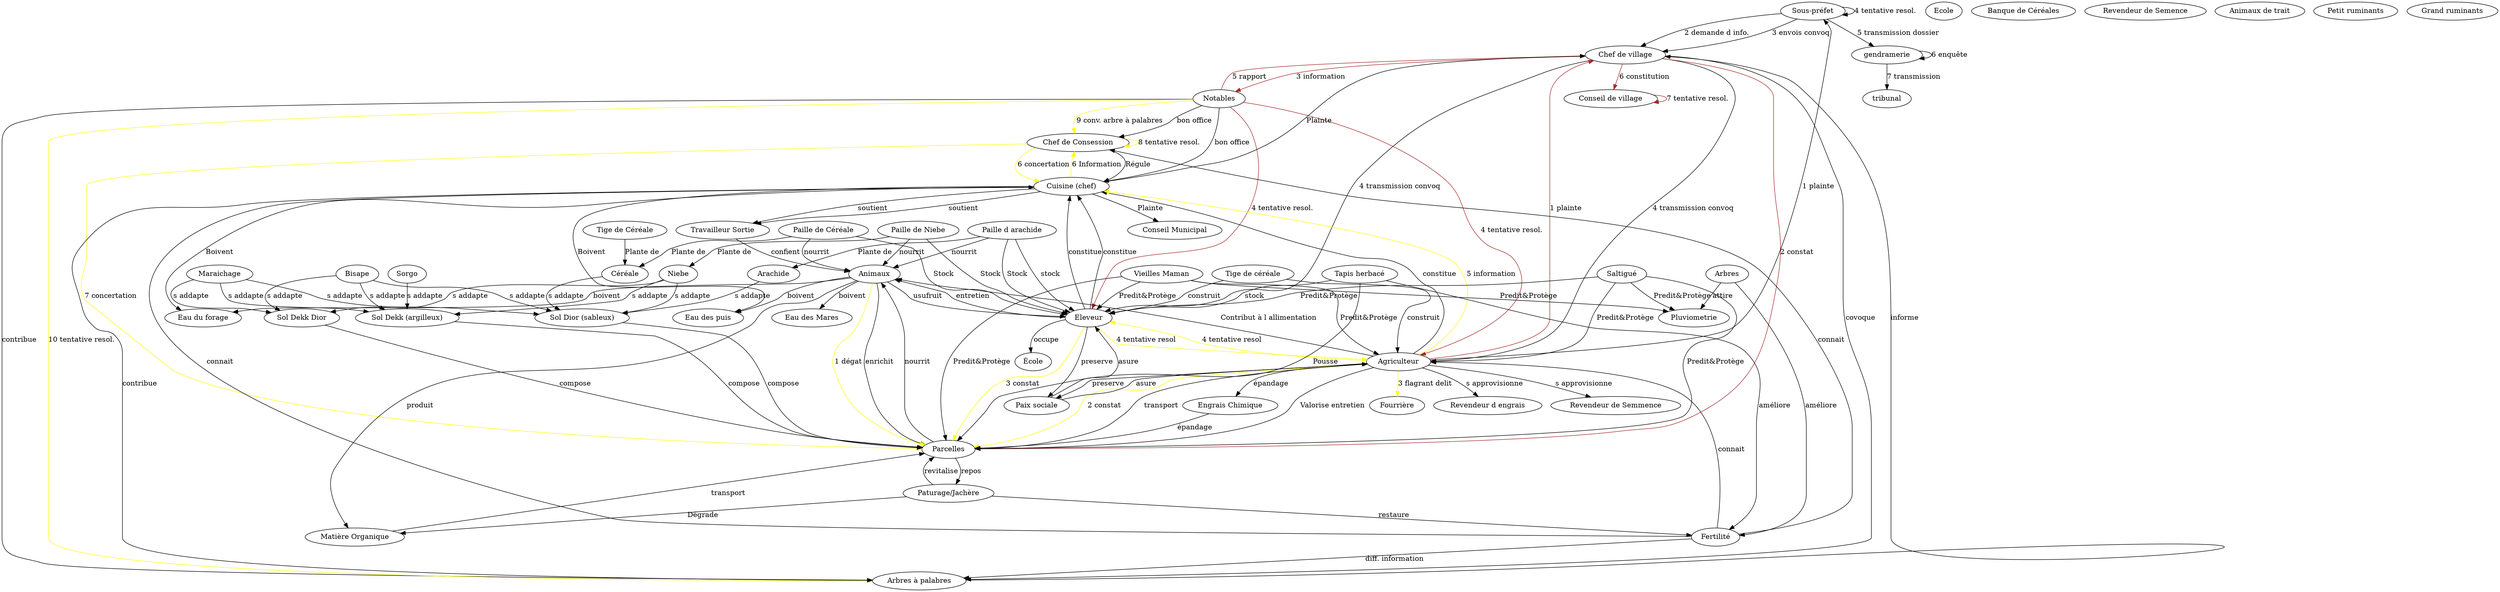 digraph g {

  /* Acteurs */
  "Sous-préfet" 
  "Conseil Municipal" 
  "Chef de village" 
  "Notables" 
  "Chef de Consession" 
  "Cuisine (chef)" 
  "Travailleur Sortie" 
  "Agriculteur" 
  "Eleveur" 
  "Ecole" 
  "Banque de Céréales" 
  "Revendeur de Semence" 
  "Revendeur d engrais" 
  "Vieilles Maman" 
  "Saltigué" 
  "Animaux de trait" 
  "Petit ruminants" 
  "Grand ruminants" 
  "Arbres à palabres" 
  "Paix sociale" 
  "Eau du forage" 
  "Eau des Mares" 
  "Eau des puis" 
  "Pluviometrie" 
  "Engrais Chimique" 
  "Arachide" 
  "Paille d arachide" 
  "Céréale" 
  "Paille de Céréale" 
  "Tige de céréale" 
  "Bisape" 
  "Maraichage" 
  "Niebe" 
  "Paille de Niebe"
  "Sorgo" 
  "Sol Dior (sableux)" 
  "Sol Dekk (argilleux)" 
  "Sol Dekk Dior" 
  "Parcelles" 
  "Tapis herbacé" 
  "Arbres" 
  "Paturage/Jachère" 
  "Matière Organique" 
  "Fertilité" 
  
  "Cuisine (chef)" -> {"Eau du forage" "Eau des puis"} [label="Boivent"]
  "Travailleur Sortie" -> "Animaux" [label="confient"]
  "Cuisine (chef)" -> "Travailleur Sortie" [label="soutient"]
  "Cuisine (chef)" -> "Travailleur Sortie" [label="soutient"]
  "Cuisine (chef)" -> "Arbres à palabres" [label="contribue"]
  "Chef de village" -> "Arbres à palabres" [label="covoque"]
  "Notables" -> "Arbres à palabres" [label="contribue"]
  "Arbres à palabres" -> "Chef de village"[label="informe"]
  "Notables" -> {"Chef de Consession" "Cuisine (chef)"} [label="bon office"]
  "Chef de Consession" -> "Cuisine (chef)" [label="Régule"]
  "Cuisine (chef)" ->  {"Chef de village" "Conseil Municipal"} [label="Plainte"]
  "Saltigué" -> {"Eleveur" "Agriculteur" "Pluviometrie" "Parcelles"} [label="Predit&Protège"]
  "Vieilles Maman" -> {"Eleveur" "Agriculteur" "Pluviometrie" "Parcelles"} [label="Predit&Protège"]
  "Eleveur" -> "Cuisine (chef)" [label="constitue"]
  "Eleveur" -> "Paix sociale" [label="preserve"]
  "Eleveur" -> "Animaux" [label="entretien"]
  "Paix sociale" -> "Eleveur" [label="asure"]
  "Animaux" -> "Eleveur" [label="usufruit"]
  "Eleveur" -> "École" [label="occupe"]
  "Agriculteur" -> "Cuisine (chef)" [label="constitue"]
  "Agriculteur" -> {"Revendeur d engrais" "Revendeur de Semmence"} [label="s approvisionne"]
  "Agriculteur" -> "Engrais Chimique" [label="épandage"]
  "Agriculteur" -> "Paix sociale" [label="preserve"]
  "Paix sociale" -> "Agriculteur" [label="asure"]
  "Engrais Chimique" -> "Parcelles"[label="épandage"]
  "Eleveur" -> "Cuisine (chef)" [label="constitue"]
  "Agriculteur" -> "Animaux" [label="Contribut à l allimentation"]
  "Agriculteur" -> "Parcelles" [label="Valorise entretien"]
  {"Sol Dior (sableux)" "Sol Dekk (argilleux)" "Sol Dekk Dior"} -> "Parcelles" [label="compose"]
  {"Arachide" "Céréale"} -> "Sol Dior (sableux)" [label="s addapte"]
  {"Bisape" "Maraichage" "Niebe"} -> {"Sol Dior (sableux)" "Sol Dekk (argilleux)" "Sol Dekk Dior"} [label="s addapte"]
  "Paille d arachide" -> "Arachide" [label="Plante de"]
  "Paille de Niebe" -> "Niebe" [label="Plante de"]
  "Paille de Céréale" -> "Céréale" [label="Plante de"]
  "Tige de Céréale" -> "Céréale" [label="Plante de"]
  "Sorgo" -> "Sol Dekk (argilleux)" [label="s addapte"]
  "Tige de céréale" -> {"Agriculteur" "Eleveur"} [label="construit"]
  "Paille d arachide" -> "Eleveur" [label="stock"]
  "Tapis herbacé" -> "Eleveur" [label="stock"]
  "Tapis herbacé" -> "Parcelles" [label="Pousse"]
  "Tapis herbacé" -> "Fertilité" [label="améliore"]
  "Arbres" -> "Pluviometrie" [label="attire"]
  "Arbres" -> "Fertilité" [label="améliore"]
  "Animaux" -> "Parcelles" [label="enrichit"]
  "Parcelles" -> "Animaux"[label="nourrit"]
  "Animaux" -> {"Eau des Mares" "Eau du forage" "Eau des puis"} [label=boivent]
  "Parcelles" -> "Paturage/Jachère"[label="repos"]
  "Paturage/Jachère" -> "Parcelles" [label="revitalise"]
  "Animaux" -> "Matière Organique" [label="produit"]
  "Paturage/Jachère" -> "Matière Organique" [label="Dégrade"]
  "Paturage/Jachère" -> "Fertilité" [label="restaure"]
  "Matière Organique" -> "Parcelles" [label="transport"]
  "Parcelles" -> "Agriculteur" [label="transport"]
  {"Paille d arachide" "Paille de Céréale" "Paille de Niebe"} -> "Animaux" [label="nourrit"]
  {"Paille d arachide" "Paille de Céréale" "Paille de Niebe"} -> "Eleveur"[label="Stock"]
  "Fertilité" -> {"Agriculteur" "Cuisine (chef)" "Chef de Consession"} [label="connait"]
  "Fertilité" -> "Arbres à palabres" [label="diff. information"]


  // Conflict agriculteur éleveur
  "Animaux" -> "Parcelles" [label="1 dégat"][color=Yellow]
  "Agriculteur" -> "Parcelles" [label="2 constat"][color=Yellow]
  "Agriculteur" -> "Fourrière" [label="3 flagrant delit"][color=Yellow]
  "Eleveur" -> "Parcelles" [label="3 constat"][color=Yellow]
  "Agriculteur" -> "Eleveur" [label="4 tentative resol"][color=Yellow]
  "Eleveur" -> "Agriculteur" [label="4 tentative resol"][color=Yellow]
  "Agriculteur" -> "Cuisine (chef)" [label="5 information"][color=Yellow]
  "Cuisine (chef)" -> "Chef de Consession" [label="6 Information"][color=Yellow]
  "Chef de Consession" -> "Cuisine (chef)" [label="6 concertation"][color=Yellow]
  "Chef de Consession" -> "Parcelles" [label="7 concertation"][color=Yellow]
  "Chef de Consession" -> "Chef de Consession" [label="8 tentative resol."][color=Yellow]
  "Notables" -> "Chef de Consession" [label="9 conv. arbre à palabres"][color=Yellow]
  "Notables" -> "Arbres à palabres" [label="10 tentative resol."][color=Yellow]
  // niveau village
  "Agriculteur" -> "Chef de village" [label="1 plainte"][color=brown]
  "Chef de village" -> "Parcelles"[label="2 constat"][color=brown]
  "Chef de village" -> "Notables" [label="3 information"][color=brown]
  "Notables" -> {"Eleveur" "Agriculteur"} [label="4 tentative resol."][color=brown]
  "Notables" -> "Chef de village" [label="5 rapport"][color=brown]
  "Chef de village" -> "Conseil de village" [label="6 constitution"][color=brown]
  "Conseil de village" -> "Conseil de village" [label="7 tentative resol."][color=brown]
  //Niveau droit positif
  "Agriculteur" -> "Sous-préfet" [label="1 plainte"][color=black]
  "Sous-préfet" -> "Chef de village" [label="2 demande d info."][color=black]
  "Sous-préfet" -> "Chef de village" [label="3 envois convoq"][color=black]
  "Chef de village" -> {"Eleveur" "Agriculteur"} [label="4 transmission convoq"][color=black]
  "Sous-préfet" -> "Sous-préfet" [label="4 tentative resol."][color=black]
  "Sous-préfet" -> "gendramerie" [label="5 transmission dossier"][color=black]
  "gendramerie" -> "gendramerie" [label="6 enquête"][color=black]
  "gendramerie" -> "tribunal" [label="7 transmission"][color=black]


}
